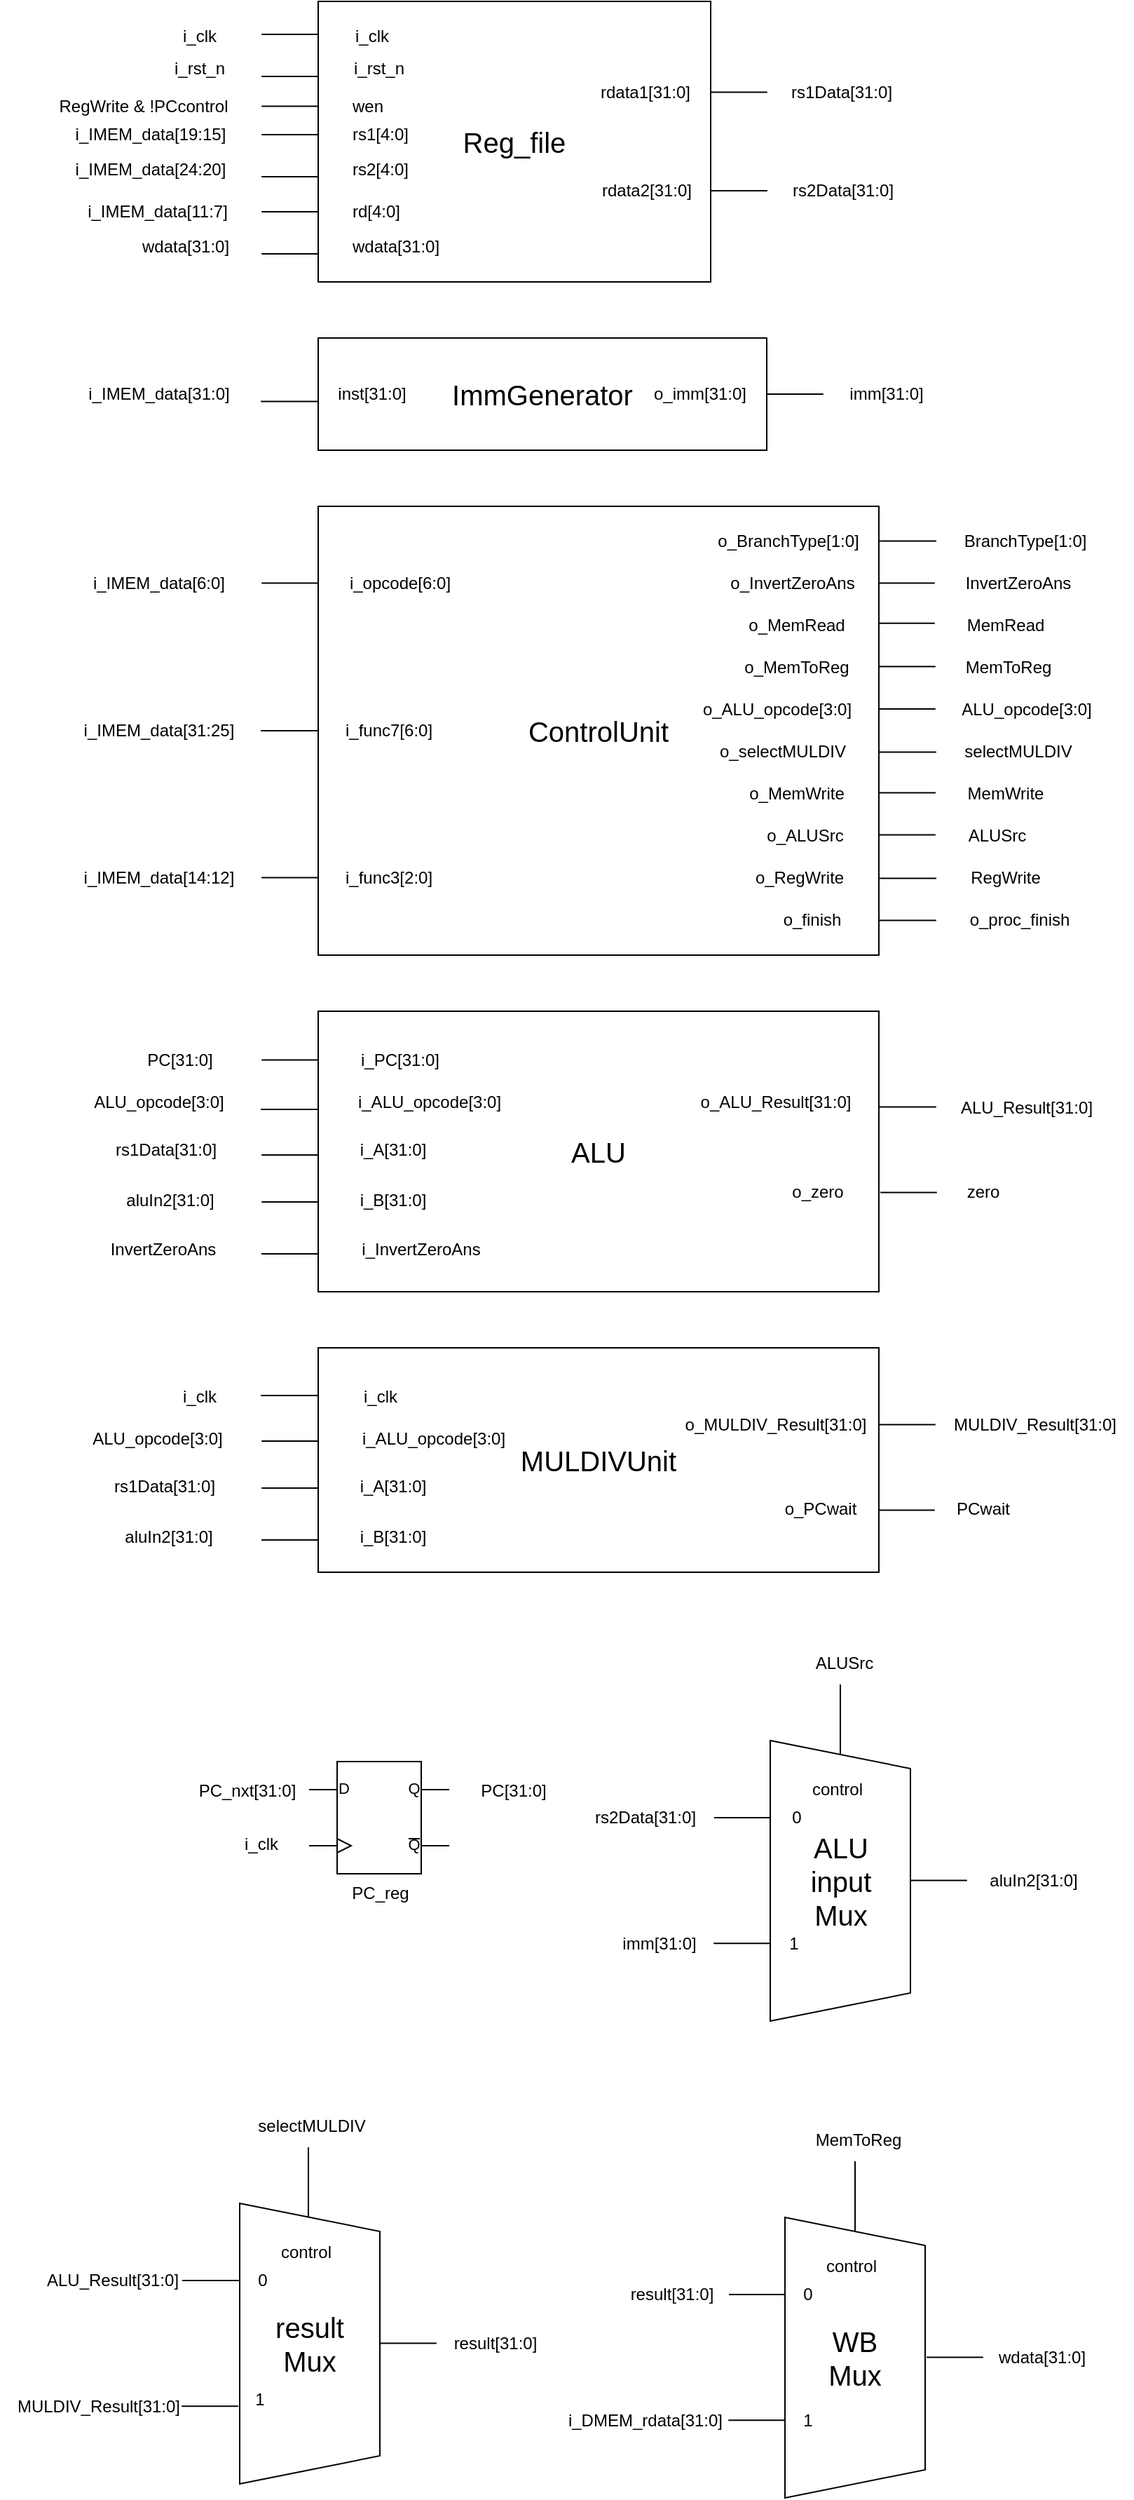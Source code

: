 <mxfile>
    <diagram id="6CN97fndr2B2FgyZ28Jm" name="Page-1">
        <mxGraphModel dx="984" dy="701" grid="1" gridSize="10" guides="1" tooltips="1" connect="1" arrows="1" fold="1" page="1" pageScale="1" pageWidth="850" pageHeight="1100" math="0" shadow="0">
            <root>
                <mxCell id="0"/>
                <mxCell id="1" parent="0"/>
                <mxCell id="2" value="&lt;font style=&quot;font-size: 20px;&quot;&gt;Reg_file&lt;/font&gt;" style="rounded=0;whiteSpace=wrap;html=1;fontSize=20;" vertex="1" parent="1">
                    <mxGeometry x="232" y="40" width="280" height="200" as="geometry"/>
                </mxCell>
                <mxCell id="3" value="ImmGenerator" style="rounded=0;whiteSpace=wrap;html=1;fontSize=20;" vertex="1" parent="1">
                    <mxGeometry x="232" y="280" width="320" height="80" as="geometry"/>
                </mxCell>
                <mxCell id="4" value="ControlUnit" style="rounded=0;whiteSpace=wrap;html=1;fontSize=20;" vertex="1" parent="1">
                    <mxGeometry x="232" y="400" width="400" height="320" as="geometry"/>
                </mxCell>
                <mxCell id="12" value="i_clk" style="text;html=1;align=center;verticalAlign=middle;resizable=0;points=[];autosize=1;strokeColor=none;fillColor=none;fontSize=12;" vertex="1" parent="1">
                    <mxGeometry x="245" y="50" width="50" height="30" as="geometry"/>
                </mxCell>
                <mxCell id="13" value="i_rst_n" style="text;html=1;align=center;verticalAlign=middle;resizable=0;points=[];autosize=1;strokeColor=none;fillColor=none;fontSize=12;" vertex="1" parent="1">
                    <mxGeometry x="245" y="73" width="60" height="30" as="geometry"/>
                </mxCell>
                <mxCell id="14" value="wen" style="text;html=1;align=center;verticalAlign=middle;resizable=0;points=[];autosize=1;strokeColor=none;fillColor=none;fontSize=12;" vertex="1" parent="1">
                    <mxGeometry x="242" y="100" width="50" height="30" as="geometry"/>
                </mxCell>
                <mxCell id="15" value="rs1[4:0]" style="text;html=1;align=center;verticalAlign=middle;resizable=0;points=[];autosize=1;strokeColor=none;fillColor=none;fontSize=12;" vertex="1" parent="1">
                    <mxGeometry x="246" y="120" width="60" height="30" as="geometry"/>
                </mxCell>
                <mxCell id="16" value="rs2[4:0]" style="text;html=1;align=center;verticalAlign=middle;resizable=0;points=[];autosize=1;strokeColor=none;fillColor=none;fontSize=12;" vertex="1" parent="1">
                    <mxGeometry x="246" y="145" width="60" height="30" as="geometry"/>
                </mxCell>
                <mxCell id="17" value="wdata[31:0]" style="text;html=1;align=center;verticalAlign=middle;resizable=0;points=[];autosize=1;strokeColor=none;fillColor=none;fontSize=12;" vertex="1" parent="1">
                    <mxGeometry x="242" y="200" width="90" height="30" as="geometry"/>
                </mxCell>
                <mxCell id="18" value="rdata1[31:0]&lt;span style=&quot;color: rgba(0, 0, 0, 0); font-family: monospace; font-size: 0px; text-align: start;&quot;&gt;%3CmxGraphModel%3E%3Croot%3E%3CmxCell%20id%3D%220%22%2F%3E%3CmxCell%20id%3D%221%22%20parent%3D%220%22%2F%3E%3CmxCell%20id%3D%222%22%20value%3D%22wdata%22%20style%3D%22text%3Bhtml%3D1%3Balign%3Dcenter%3BverticalAlign%3Dmiddle%3Bresizable%3D0%3Bpoints%3D%5B%5D%3Bautosize%3D1%3BstrokeColor%3Dnone%3BfillColor%3Dnone%3BfontSize%3D12%3B%22%20vertex%3D%221%22%20parent%3D%221%22%3E%3CmxGeometry%20x%3D%22125%22%20y%3D%22140%22%20width%3D%2260%22%20height%3D%2230%22%20as%3D%22geometry%22%2F%3E%3C%2FmxCell%3E%3C%2Froot%3E%3C%2FmxGraphModel%3E[3&lt;/span&gt;" style="text;html=1;align=center;verticalAlign=middle;resizable=0;points=[];autosize=1;strokeColor=none;fillColor=none;fontSize=12;" vertex="1" parent="1">
                    <mxGeometry x="420" y="90" width="90" height="30" as="geometry"/>
                </mxCell>
                <mxCell id="19" value="rdata2[31:0]&lt;span style=&quot;color: rgba(0, 0, 0, 0); font-family: monospace; font-size: 0px; text-align: start;&quot;&gt;%3CmxGraphModel%3E%3Croot%3E%3CmxCell%20id%3D%220%22%2F%3E%3CmxCell%20id%3D%221%22%20parent%3D%220%22%2F%3E%3CmxCell%20id%3D%222%22%20value%3D%22wdata%22%20style%3D%22text%3Bhtml%3D1%3Balign%3Dcenter%3BverticalAlign%3Dmiddle%3Bresizable%3D0%3Bpoints%3D%5B%5D%3Bautosize%3D1%3BstrokeColor%3Dnone%3BfillColor%3Dnone%3BfontSize%3D12%3B%22%20vertex%3D%221%22%20parent%3D%221%22%3E%3CmxGeometry%20x%3D%22125%22%20y%3D%22140%22%20width%3D%2260%22%20height%3D%2230%22%20as%3D%22geometry%22%2F%3E%3C%2FmxCell%3E%3C%2Froot%3E%3C%2FmxGraphModel%3E[&lt;/span&gt;" style="text;html=1;align=center;verticalAlign=middle;resizable=0;points=[];autosize=1;strokeColor=none;fillColor=none;fontSize=12;" vertex="1" parent="1">
                    <mxGeometry x="421" y="160" width="90" height="30" as="geometry"/>
                </mxCell>
                <mxCell id="20" value="inst[31:0]" style="text;html=1;align=center;verticalAlign=middle;resizable=0;points=[];autosize=1;strokeColor=none;fillColor=none;fontSize=12;" vertex="1" parent="1">
                    <mxGeometry x="235" y="305" width="70" height="30" as="geometry"/>
                </mxCell>
                <mxCell id="21" value="o_imm[31:0]" style="text;html=1;align=center;verticalAlign=middle;resizable=0;points=[];autosize=1;strokeColor=none;fillColor=none;fontSize=12;" vertex="1" parent="1">
                    <mxGeometry x="459" y="305" width="90" height="30" as="geometry"/>
                </mxCell>
                <mxCell id="22" value="i_opcode[6:0]" style="text;html=1;align=center;verticalAlign=middle;resizable=0;points=[];autosize=1;strokeColor=none;fillColor=none;fontSize=12;" vertex="1" parent="1">
                    <mxGeometry x="240" y="440" width="100" height="30" as="geometry"/>
                </mxCell>
                <mxCell id="23" value="i_func7[6:0]" style="text;html=1;align=center;verticalAlign=middle;resizable=0;points=[];autosize=1;strokeColor=none;fillColor=none;fontSize=12;" vertex="1" parent="1">
                    <mxGeometry x="237" y="545" width="90" height="30" as="geometry"/>
                </mxCell>
                <mxCell id="24" value="i_func3[2:0]" style="text;html=1;align=center;verticalAlign=middle;resizable=0;points=[];autosize=1;strokeColor=none;fillColor=none;fontSize=12;" vertex="1" parent="1">
                    <mxGeometry x="237" y="650" width="90" height="30" as="geometry"/>
                </mxCell>
                <mxCell id="25" value="o_BranchType[1:0]" style="text;html=1;align=center;verticalAlign=middle;resizable=0;points=[];autosize=1;strokeColor=none;fillColor=none;fontSize=12;" vertex="1" parent="1">
                    <mxGeometry x="507" y="410" width="120" height="30" as="geometry"/>
                </mxCell>
                <mxCell id="26" value="o_InvertZeroAns" style="text;html=1;align=center;verticalAlign=middle;resizable=0;points=[];autosize=1;strokeColor=none;fillColor=none;fontSize=12;" vertex="1" parent="1">
                    <mxGeometry x="515" y="440" width="110" height="30" as="geometry"/>
                </mxCell>
                <mxCell id="27" value="o_MemRead" style="text;html=1;align=center;verticalAlign=middle;resizable=0;points=[];autosize=1;strokeColor=none;fillColor=none;fontSize=12;" vertex="1" parent="1">
                    <mxGeometry x="528" y="470" width="90" height="30" as="geometry"/>
                </mxCell>
                <mxCell id="28" value="o_selectMULDIV" style="text;html=1;align=center;verticalAlign=middle;resizable=0;points=[];autosize=1;strokeColor=none;fillColor=none;fontSize=12;" vertex="1" parent="1">
                    <mxGeometry x="508" y="560" width="110" height="30" as="geometry"/>
                </mxCell>
                <mxCell id="29" value="o_MemToReg" style="text;html=1;align=center;verticalAlign=middle;resizable=0;points=[];autosize=1;strokeColor=none;fillColor=none;fontSize=12;" vertex="1" parent="1">
                    <mxGeometry x="523" y="500" width="100" height="30" as="geometry"/>
                </mxCell>
                <mxCell id="30" value="o_ALU_opcode[3:0]" style="text;html=1;align=center;verticalAlign=middle;resizable=0;points=[];autosize=1;strokeColor=none;fillColor=none;fontSize=12;" vertex="1" parent="1">
                    <mxGeometry x="494" y="530" width="130" height="30" as="geometry"/>
                </mxCell>
                <mxCell id="31" value="rd[4:0]" style="text;html=1;align=center;verticalAlign=middle;resizable=0;points=[];autosize=1;strokeColor=none;fillColor=none;fontSize=12;" vertex="1" parent="1">
                    <mxGeometry x="243" y="175" width="60" height="30" as="geometry"/>
                </mxCell>
                <mxCell id="33" value="o_MemWrite" style="text;html=1;align=center;verticalAlign=middle;resizable=0;points=[];autosize=1;strokeColor=none;fillColor=none;fontSize=12;" vertex="1" parent="1">
                    <mxGeometry x="528" y="590" width="90" height="30" as="geometry"/>
                </mxCell>
                <mxCell id="34" value="o_ALUSrc" style="text;html=1;align=center;verticalAlign=middle;resizable=0;points=[];autosize=1;strokeColor=none;fillColor=none;fontSize=12;" vertex="1" parent="1">
                    <mxGeometry x="539" y="620" width="80" height="30" as="geometry"/>
                </mxCell>
                <mxCell id="35" value="o_RegWrite" style="text;html=1;align=center;verticalAlign=middle;resizable=0;points=[];autosize=1;strokeColor=none;fillColor=none;fontSize=12;" vertex="1" parent="1">
                    <mxGeometry x="530" y="650" width="90" height="30" as="geometry"/>
                </mxCell>
                <mxCell id="36" value="o_finish" style="text;html=1;align=center;verticalAlign=middle;resizable=0;points=[];autosize=1;strokeColor=none;fillColor=none;fontSize=12;" vertex="1" parent="1">
                    <mxGeometry x="554" y="680" width="60" height="30" as="geometry"/>
                </mxCell>
                <mxCell id="37" value="ALU" style="rounded=0;whiteSpace=wrap;html=1;fontSize=20;" vertex="1" parent="1">
                    <mxGeometry x="232" y="760" width="400" height="200" as="geometry"/>
                </mxCell>
                <mxCell id="38" value="i_ALU_opcode[3:0]" style="text;html=1;align=center;verticalAlign=middle;resizable=0;points=[];autosize=1;strokeColor=none;fillColor=none;fontSize=12;" vertex="1" parent="1">
                    <mxGeometry x="246" y="810" width="130" height="30" as="geometry"/>
                </mxCell>
                <mxCell id="42" value="i_InvertZeroAns" style="text;html=1;align=center;verticalAlign=middle;resizable=0;points=[];autosize=1;strokeColor=none;fillColor=none;fontSize=12;" vertex="1" parent="1">
                    <mxGeometry x="250" y="915" width="110" height="30" as="geometry"/>
                </mxCell>
                <mxCell id="46" value="o_ALU_Result[31:0]" style="text;html=1;align=center;verticalAlign=middle;resizable=0;points=[];autosize=1;strokeColor=none;fillColor=none;fontSize=12;" vertex="1" parent="1">
                    <mxGeometry x="493" y="810" width="130" height="30" as="geometry"/>
                </mxCell>
                <mxCell id="50" value="o_zero" style="text;html=1;align=center;verticalAlign=middle;resizable=0;points=[];autosize=1;strokeColor=none;fillColor=none;fontSize=12;" vertex="1" parent="1">
                    <mxGeometry x="558" y="874" width="60" height="30" as="geometry"/>
                </mxCell>
                <mxCell id="51" value="i_PC[31:0]" style="text;html=1;align=center;verticalAlign=middle;resizable=0;points=[];autosize=1;strokeColor=none;fillColor=none;fontSize=12;" vertex="1" parent="1">
                    <mxGeometry x="250" y="780" width="80" height="30" as="geometry"/>
                </mxCell>
                <mxCell id="52" value="i_A[31:0]" style="text;html=1;align=center;verticalAlign=middle;resizable=0;points=[];autosize=1;strokeColor=none;fillColor=none;fontSize=12;" vertex="1" parent="1">
                    <mxGeometry x="250" y="844" width="70" height="30" as="geometry"/>
                </mxCell>
                <mxCell id="53" value="i_B[31:0]" style="text;html=1;align=center;verticalAlign=middle;resizable=0;points=[];autosize=1;strokeColor=none;fillColor=none;fontSize=12;" vertex="1" parent="1">
                    <mxGeometry x="250" y="880" width="70" height="30" as="geometry"/>
                </mxCell>
                <mxCell id="54" value="MULDIVUnit" style="rounded=0;whiteSpace=wrap;html=1;fontSize=20;" vertex="1" parent="1">
                    <mxGeometry x="232" y="1000" width="400" height="160" as="geometry"/>
                </mxCell>
                <mxCell id="55" value="i_ALU_opcode[3:0]" style="text;html=1;align=center;verticalAlign=middle;resizable=0;points=[];autosize=1;strokeColor=none;fillColor=none;fontSize=12;" vertex="1" parent="1">
                    <mxGeometry x="249" y="1050" width="130" height="30" as="geometry"/>
                </mxCell>
                <mxCell id="57" value="o_MULDIV_Result[31:0]" style="text;html=1;align=center;verticalAlign=middle;resizable=0;points=[];autosize=1;strokeColor=none;fillColor=none;fontSize=12;" vertex="1" parent="1">
                    <mxGeometry x="483" y="1040" width="150" height="30" as="geometry"/>
                </mxCell>
                <mxCell id="58" value="o_PCwait" style="text;html=1;align=center;verticalAlign=middle;resizable=0;points=[];autosize=1;strokeColor=none;fillColor=none;fontSize=12;" vertex="1" parent="1">
                    <mxGeometry x="555" y="1100" width="70" height="30" as="geometry"/>
                </mxCell>
                <mxCell id="59" value="i_clk" style="text;html=1;align=center;verticalAlign=middle;resizable=0;points=[];autosize=1;strokeColor=none;fillColor=none;fontSize=12;" vertex="1" parent="1">
                    <mxGeometry x="251" y="1020" width="50" height="30" as="geometry"/>
                </mxCell>
                <mxCell id="60" value="i_A[31:0]" style="text;html=1;align=center;verticalAlign=middle;resizable=0;points=[];autosize=1;strokeColor=none;fillColor=none;fontSize=12;" vertex="1" parent="1">
                    <mxGeometry x="250" y="1084" width="70" height="30" as="geometry"/>
                </mxCell>
                <mxCell id="61" value="i_B[31:0]" style="text;html=1;align=center;verticalAlign=middle;resizable=0;points=[];autosize=1;strokeColor=none;fillColor=none;fontSize=12;" vertex="1" parent="1">
                    <mxGeometry x="250" y="1120" width="70" height="30" as="geometry"/>
                </mxCell>
                <mxCell id="62" value="i_clk" style="text;html=1;align=center;verticalAlign=middle;resizable=0;points=[];autosize=1;strokeColor=none;fillColor=none;fontSize=12;" vertex="1" parent="1">
                    <mxGeometry x="122" y="50" width="50" height="30" as="geometry"/>
                </mxCell>
                <mxCell id="65" value="i_rst_n" style="text;html=1;align=center;verticalAlign=middle;resizable=0;points=[];autosize=1;strokeColor=none;fillColor=none;fontSize=12;" vertex="1" parent="1">
                    <mxGeometry x="117" y="73" width="60" height="30" as="geometry"/>
                </mxCell>
                <mxCell id="67" value="RegWrite &amp;amp; !PCcontrol" style="text;html=1;align=center;verticalAlign=middle;resizable=0;points=[];autosize=1;strokeColor=none;fillColor=none;fontSize=12;" vertex="1" parent="1">
                    <mxGeometry x="37" y="100" width="140" height="30" as="geometry"/>
                </mxCell>
                <mxCell id="69" value="i_IMEM_data[19:15]" style="text;html=1;align=center;verticalAlign=middle;resizable=0;points=[];autosize=1;strokeColor=none;fillColor=none;fontSize=12;" vertex="1" parent="1">
                    <mxGeometry x="47" y="120" width="130" height="30" as="geometry"/>
                </mxCell>
                <mxCell id="71" value="i_IMEM_data[24:20]" style="text;html=1;align=center;verticalAlign=middle;resizable=0;points=[];autosize=1;strokeColor=none;fillColor=none;fontSize=12;" vertex="1" parent="1">
                    <mxGeometry x="47" y="145" width="130" height="30" as="geometry"/>
                </mxCell>
                <mxCell id="73" value="i_IMEM_data[11:7]" style="text;html=1;align=center;verticalAlign=middle;resizable=0;points=[];autosize=1;strokeColor=none;fillColor=none;fontSize=12;" vertex="1" parent="1">
                    <mxGeometry x="57" y="175" width="120" height="30" as="geometry"/>
                </mxCell>
                <mxCell id="75" value="wdata[31:0]" style="text;html=1;align=center;verticalAlign=middle;resizable=0;points=[];autosize=1;strokeColor=none;fillColor=none;fontSize=12;" vertex="1" parent="1">
                    <mxGeometry x="92" y="200" width="90" height="30" as="geometry"/>
                </mxCell>
                <mxCell id="78" value="rs1Data[31:0]" style="text;html=1;align=center;verticalAlign=middle;resizable=0;points=[];autosize=1;strokeColor=none;fillColor=none;fontSize=12;" vertex="1" parent="1">
                    <mxGeometry x="555" y="90" width="100" height="30" as="geometry"/>
                </mxCell>
                <mxCell id="80" value="rs2Data[31:0]" style="text;html=1;align=center;verticalAlign=middle;resizable=0;points=[];autosize=1;strokeColor=none;fillColor=none;fontSize=12;" vertex="1" parent="1">
                    <mxGeometry x="555.5" y="160" width="100" height="30" as="geometry"/>
                </mxCell>
                <mxCell id="82" value="i_IMEM_data[31:0]" style="text;html=1;align=center;verticalAlign=middle;resizable=0;points=[];autosize=1;strokeColor=none;fillColor=none;fontSize=12;" vertex="1" parent="1">
                    <mxGeometry x="58" y="305" width="120" height="30" as="geometry"/>
                </mxCell>
                <mxCell id="85" value="imm[31:0]" style="text;html=1;align=center;verticalAlign=middle;resizable=0;points=[];autosize=1;strokeColor=none;fillColor=none;fontSize=12;" vertex="1" parent="1">
                    <mxGeometry x="597" y="305" width="80" height="30" as="geometry"/>
                </mxCell>
                <mxCell id="87" value="i_IMEM_data[6:0]" style="text;html=1;align=center;verticalAlign=middle;resizable=0;points=[];autosize=1;strokeColor=none;fillColor=none;fontSize=12;" vertex="1" parent="1">
                    <mxGeometry x="58" y="440" width="120" height="30" as="geometry"/>
                </mxCell>
                <mxCell id="89" value="i_IMEM_data[31:25]" style="text;html=1;align=center;verticalAlign=middle;resizable=0;points=[];autosize=1;strokeColor=none;fillColor=none;fontSize=12;" vertex="1" parent="1">
                    <mxGeometry x="53" y="545" width="130" height="30" as="geometry"/>
                </mxCell>
                <mxCell id="91" value="i_IMEM_data[14:12]" style="text;html=1;align=center;verticalAlign=middle;resizable=0;points=[];autosize=1;strokeColor=none;fillColor=none;fontSize=12;" vertex="1" parent="1">
                    <mxGeometry x="53" y="650" width="130" height="30" as="geometry"/>
                </mxCell>
                <mxCell id="93" value="BranchType[1:0]" style="text;html=1;align=center;verticalAlign=middle;resizable=0;points=[];autosize=1;strokeColor=none;fillColor=none;fontSize=12;" vertex="1" parent="1">
                    <mxGeometry x="681" y="410" width="110" height="30" as="geometry"/>
                </mxCell>
                <mxCell id="95" value="InvertZeroAns" style="text;html=1;align=center;verticalAlign=middle;resizable=0;points=[];autosize=1;strokeColor=none;fillColor=none;fontSize=12;" vertex="1" parent="1">
                    <mxGeometry x="681" y="440" width="100" height="30" as="geometry"/>
                </mxCell>
                <mxCell id="98" value="MemRead" style="text;html=1;align=center;verticalAlign=middle;resizable=0;points=[];autosize=1;strokeColor=none;fillColor=none;fontSize=12;" vertex="1" parent="1">
                    <mxGeometry x="682" y="470" width="80" height="30" as="geometry"/>
                </mxCell>
                <mxCell id="100" value="MemToReg" style="text;html=1;align=center;verticalAlign=middle;resizable=0;points=[];autosize=1;strokeColor=none;fillColor=none;fontSize=12;" vertex="1" parent="1">
                    <mxGeometry x="684" y="500" width="80" height="30" as="geometry"/>
                </mxCell>
                <mxCell id="102" value="ALU_opcode[3:0]" style="text;html=1;align=center;verticalAlign=middle;resizable=0;points=[];autosize=1;strokeColor=none;fillColor=none;fontSize=12;" vertex="1" parent="1">
                    <mxGeometry x="677" y="530" width="120" height="30" as="geometry"/>
                </mxCell>
                <mxCell id="104" value="selectMULDIV" style="text;html=1;align=center;verticalAlign=middle;resizable=0;points=[];autosize=1;strokeColor=none;fillColor=none;fontSize=12;" vertex="1" parent="1">
                    <mxGeometry x="681" y="560" width="100" height="30" as="geometry"/>
                </mxCell>
                <mxCell id="106" value="MemWrite" style="text;html=1;align=center;verticalAlign=middle;resizable=0;points=[];autosize=1;strokeColor=none;fillColor=none;fontSize=12;" vertex="1" parent="1">
                    <mxGeometry x="682" y="590" width="80" height="30" as="geometry"/>
                </mxCell>
                <mxCell id="108" value="ALUSrc" style="text;html=1;align=center;verticalAlign=middle;resizable=0;points=[];autosize=1;strokeColor=none;fillColor=none;fontSize=12;" vertex="1" parent="1">
                    <mxGeometry x="686" y="620" width="60" height="30" as="geometry"/>
                </mxCell>
                <mxCell id="110" value="RegWrite" style="text;html=1;align=center;verticalAlign=middle;resizable=0;points=[];autosize=1;strokeColor=none;fillColor=none;fontSize=12;" vertex="1" parent="1">
                    <mxGeometry x="687" y="650" width="70" height="30" as="geometry"/>
                </mxCell>
                <mxCell id="112" value="o_proc_finish" style="text;html=1;align=center;verticalAlign=middle;resizable=0;points=[];autosize=1;strokeColor=none;fillColor=none;fontSize=12;" vertex="1" parent="1">
                    <mxGeometry x="687" y="680" width="90" height="30" as="geometry"/>
                </mxCell>
                <mxCell id="114" value="PC_reg" style="verticalLabelPosition=bottom;shadow=0;dashed=0;align=center;html=1;verticalAlign=top;shape=mxgraph.electrical.logic_gates.d_type_flip-flop;fontSize=12;" vertex="1" parent="1">
                    <mxGeometry x="225.5" y="1295" width="100" height="80" as="geometry"/>
                </mxCell>
                <mxCell id="116" value="ALU_opcode[3:0]" style="text;html=1;align=center;verticalAlign=middle;resizable=0;points=[];autosize=1;strokeColor=none;fillColor=none;fontSize=12;" vertex="1" parent="1">
                    <mxGeometry x="58" y="810" width="120" height="30" as="geometry"/>
                </mxCell>
                <mxCell id="118" value="rs1Data[31:0]" style="text;html=1;align=center;verticalAlign=middle;resizable=0;points=[];autosize=1;strokeColor=none;fillColor=none;fontSize=12;" vertex="1" parent="1">
                    <mxGeometry x="73" y="844" width="100" height="30" as="geometry"/>
                </mxCell>
                <mxCell id="120" value="aluIn2[31:0]" style="text;html=1;align=center;verticalAlign=middle;resizable=0;points=[];autosize=1;strokeColor=none;fillColor=none;fontSize=12;" vertex="1" parent="1">
                    <mxGeometry x="81" y="880" width="90" height="30" as="geometry"/>
                </mxCell>
                <mxCell id="122" value="InvertZeroAns" style="text;html=1;align=center;verticalAlign=middle;resizable=0;points=[];autosize=1;strokeColor=none;fillColor=none;fontSize=12;" vertex="1" parent="1">
                    <mxGeometry x="71" y="915" width="100" height="30" as="geometry"/>
                </mxCell>
                <mxCell id="125" value="ALU_Result[31:0]" style="text;html=1;align=center;verticalAlign=middle;resizable=0;points=[];autosize=1;strokeColor=none;fillColor=none;fontSize=12;" vertex="1" parent="1">
                    <mxGeometry x="677" y="814" width="120" height="30" as="geometry"/>
                </mxCell>
                <mxCell id="127" value="zero" style="text;html=1;align=center;verticalAlign=middle;resizable=0;points=[];autosize=1;strokeColor=none;fillColor=none;fontSize=12;" vertex="1" parent="1">
                    <mxGeometry x="681" y="874" width="50" height="30" as="geometry"/>
                </mxCell>
                <mxCell id="129" value="MULDIV_Result[31:0]" style="text;html=1;align=center;verticalAlign=middle;resizable=0;points=[];autosize=1;strokeColor=none;fillColor=none;fontSize=12;" vertex="1" parent="1">
                    <mxGeometry x="673" y="1040" width="140" height="30" as="geometry"/>
                </mxCell>
                <mxCell id="131" value="PCwait" style="text;html=1;align=center;verticalAlign=middle;resizable=0;points=[];autosize=1;strokeColor=none;fillColor=none;fontSize=12;" vertex="1" parent="1">
                    <mxGeometry x="676" y="1100" width="60" height="30" as="geometry"/>
                </mxCell>
                <mxCell id="133" value="ALU_opcode[3:0]" style="text;html=1;align=center;verticalAlign=middle;resizable=0;points=[];autosize=1;strokeColor=none;fillColor=none;fontSize=12;" vertex="1" parent="1">
                    <mxGeometry x="57" y="1050" width="120" height="30" as="geometry"/>
                </mxCell>
                <mxCell id="135" value="rs1Data[31:0]" style="text;html=1;align=center;verticalAlign=middle;resizable=0;points=[];autosize=1;strokeColor=none;fillColor=none;fontSize=12;" vertex="1" parent="1">
                    <mxGeometry x="72" y="1084" width="100" height="30" as="geometry"/>
                </mxCell>
                <mxCell id="137" value="aluIn2[31:0]" style="text;html=1;align=center;verticalAlign=middle;resizable=0;points=[];autosize=1;strokeColor=none;fillColor=none;fontSize=12;" vertex="1" parent="1">
                    <mxGeometry x="80" y="1120" width="90" height="30" as="geometry"/>
                </mxCell>
                <mxCell id="138" value="i_clk" style="text;html=1;align=center;verticalAlign=middle;resizable=0;points=[];autosize=1;strokeColor=none;fillColor=none;fontSize=12;" vertex="1" parent="1">
                    <mxGeometry x="122" y="1020" width="50" height="30" as="geometry"/>
                </mxCell>
                <mxCell id="141" value="PC[31:0]" style="text;html=1;align=center;verticalAlign=middle;resizable=0;points=[];autosize=1;strokeColor=none;fillColor=none;fontSize=12;" vertex="1" parent="1">
                    <mxGeometry x="98" y="780" width="70" height="30" as="geometry"/>
                </mxCell>
                <mxCell id="143" value="PC[31:0]" style="text;html=1;align=center;verticalAlign=middle;resizable=0;points=[];autosize=1;strokeColor=none;fillColor=none;fontSize=12;" vertex="1" parent="1">
                    <mxGeometry x="335.5" y="1301" width="70" height="30" as="geometry"/>
                </mxCell>
                <mxCell id="144" value="PC_nxt[31:0]" style="text;html=1;align=center;verticalAlign=middle;resizable=0;points=[];autosize=1;strokeColor=none;fillColor=none;fontSize=12;" vertex="1" parent="1">
                    <mxGeometry x="135.5" y="1301" width="90" height="30" as="geometry"/>
                </mxCell>
                <mxCell id="145" value="i_clk" style="text;html=1;align=center;verticalAlign=middle;resizable=0;points=[];autosize=1;strokeColor=none;fillColor=none;fontSize=12;" vertex="1" parent="1">
                    <mxGeometry x="165.5" y="1339" width="50" height="30" as="geometry"/>
                </mxCell>
                <mxCell id="146" value="&lt;span style=&quot;font-size: 20px;&quot;&gt;ALU&lt;/span&gt;&lt;br style=&quot;font-size: 20px;&quot;&gt;&lt;span style=&quot;font-size: 20px;&quot;&gt;input&lt;/span&gt;&lt;br style=&quot;font-size: 20px;&quot;&gt;&lt;span style=&quot;font-size: 20px;&quot;&gt;Mux&lt;/span&gt;" style="shape=trapezoid;perimeter=trapezoidPerimeter;whiteSpace=wrap;html=1;fixedSize=1;fontSize=20;direction=south;aspect=fixed;" vertex="1" parent="1">
                    <mxGeometry x="554.5" y="1280" width="100" height="200" as="geometry"/>
                </mxCell>
                <mxCell id="147" value="0" style="text;html=1;align=center;verticalAlign=middle;resizable=0;points=[];autosize=1;strokeColor=none;fillColor=none;fontSize=12;" vertex="1" parent="1">
                    <mxGeometry x="557.5" y="1320" width="30" height="30" as="geometry"/>
                </mxCell>
                <mxCell id="148" value="1" style="text;html=1;align=center;verticalAlign=middle;resizable=0;points=[];autosize=1;strokeColor=none;fillColor=none;fontSize=12;" vertex="1" parent="1">
                    <mxGeometry x="555.5" y="1410" width="30" height="30" as="geometry"/>
                </mxCell>
                <mxCell id="149" value="control" style="text;html=1;align=center;verticalAlign=middle;resizable=0;points=[];autosize=1;strokeColor=none;fillColor=none;fontSize=12;" vertex="1" parent="1">
                    <mxGeometry x="571.5" y="1300" width="60" height="30" as="geometry"/>
                </mxCell>
                <mxCell id="150" value="result&lt;br style=&quot;font-size: 20px;&quot;&gt;&lt;span style=&quot;font-size: 20px;&quot;&gt;Mux&lt;/span&gt;" style="shape=trapezoid;perimeter=trapezoidPerimeter;whiteSpace=wrap;html=1;fixedSize=1;fontSize=20;direction=south;aspect=fixed;" vertex="1" parent="1">
                    <mxGeometry x="176" y="1610" width="100" height="200" as="geometry"/>
                </mxCell>
                <mxCell id="151" value="0" style="text;html=1;align=center;verticalAlign=middle;resizable=0;points=[];autosize=1;strokeColor=none;fillColor=none;fontSize=12;" vertex="1" parent="1">
                    <mxGeometry x="177" y="1650" width="30" height="30" as="geometry"/>
                </mxCell>
                <mxCell id="152" value="1" style="text;html=1;align=center;verticalAlign=middle;resizable=0;points=[];autosize=1;strokeColor=none;fillColor=none;fontSize=12;" vertex="1" parent="1">
                    <mxGeometry x="175" y="1735" width="30" height="30" as="geometry"/>
                </mxCell>
                <mxCell id="153" value="control" style="text;html=1;align=center;verticalAlign=middle;resizable=0;points=[];autosize=1;strokeColor=none;fillColor=none;fontSize=12;" vertex="1" parent="1">
                    <mxGeometry x="193" y="1630" width="60" height="30" as="geometry"/>
                </mxCell>
                <mxCell id="154" value="WB&lt;br style=&quot;font-size: 20px;&quot;&gt;&lt;span style=&quot;font-size: 20px;&quot;&gt;Mux&lt;/span&gt;" style="shape=trapezoid;perimeter=trapezoidPerimeter;whiteSpace=wrap;html=1;fixedSize=1;fontSize=20;direction=south;aspect=fixed;" vertex="1" parent="1">
                    <mxGeometry x="565" y="1620" width="100" height="200" as="geometry"/>
                </mxCell>
                <mxCell id="155" value="0" style="text;html=1;align=center;verticalAlign=middle;resizable=0;points=[];autosize=1;strokeColor=none;fillColor=none;fontSize=12;" vertex="1" parent="1">
                    <mxGeometry x="566" y="1660" width="30" height="30" as="geometry"/>
                </mxCell>
                <mxCell id="156" value="1" style="text;html=1;align=center;verticalAlign=middle;resizable=0;points=[];autosize=1;strokeColor=none;fillColor=none;fontSize=12;" vertex="1" parent="1">
                    <mxGeometry x="566" y="1750" width="30" height="30" as="geometry"/>
                </mxCell>
                <mxCell id="157" value="control" style="text;html=1;align=center;verticalAlign=middle;resizable=0;points=[];autosize=1;strokeColor=none;fillColor=none;fontSize=12;" vertex="1" parent="1">
                    <mxGeometry x="582" y="1640" width="60" height="30" as="geometry"/>
                </mxCell>
                <mxCell id="159" value="ALUSrc" style="text;html=1;align=center;verticalAlign=middle;resizable=0;points=[];autosize=1;strokeColor=none;fillColor=none;fontSize=12;" vertex="1" parent="1">
                    <mxGeometry x="576.5" y="1210" width="60" height="30" as="geometry"/>
                </mxCell>
                <mxCell id="161" value="" style="endArrow=none;html=1;fontSize=20;exitX=0;exitY=0.5;exitDx=0;exitDy=0;" edge="1" parent="1" source="146">
                    <mxGeometry width="50" height="50" relative="1" as="geometry">
                        <mxPoint x="634.5" y="1320" as="sourcePoint"/>
                        <mxPoint x="604.5" y="1240" as="targetPoint"/>
                    </mxGeometry>
                </mxCell>
                <mxCell id="162" value="selectMULDIV" style="text;html=1;align=center;verticalAlign=middle;resizable=0;points=[];autosize=1;strokeColor=none;fillColor=none;fontSize=12;" vertex="1" parent="1">
                    <mxGeometry x="177" y="1540" width="100" height="30" as="geometry"/>
                </mxCell>
                <mxCell id="163" value="" style="endArrow=none;html=1;fontSize=20;exitX=0;exitY=0.5;exitDx=0;exitDy=0;" edge="1" parent="1">
                    <mxGeometry width="50" height="50" relative="1" as="geometry">
                        <mxPoint x="225.0" y="1620.0" as="sourcePoint"/>
                        <mxPoint x="225.0" y="1570.0" as="targetPoint"/>
                    </mxGeometry>
                </mxCell>
                <mxCell id="164" value="MemToReg" style="text;html=1;align=center;verticalAlign=middle;resizable=0;points=[];autosize=1;strokeColor=none;fillColor=none;fontSize=12;" vertex="1" parent="1">
                    <mxGeometry x="577" y="1550" width="80" height="30" as="geometry"/>
                </mxCell>
                <mxCell id="165" value="" style="endArrow=none;html=1;fontSize=20;exitX=0;exitY=0.5;exitDx=0;exitDy=0;" edge="1" parent="1">
                    <mxGeometry width="50" height="50" relative="1" as="geometry">
                        <mxPoint x="615.0" y="1630.0" as="sourcePoint"/>
                        <mxPoint x="615.0" y="1580.0" as="targetPoint"/>
                    </mxGeometry>
                </mxCell>
                <mxCell id="167" value="aluIn2[31:0]" style="text;html=1;align=center;verticalAlign=middle;resizable=0;points=[];autosize=1;strokeColor=none;fillColor=none;fontSize=12;" vertex="1" parent="1">
                    <mxGeometry x="696.5" y="1365" width="90" height="30" as="geometry"/>
                </mxCell>
                <mxCell id="168" value="rs2Data[31:0]" style="text;html=1;align=center;verticalAlign=middle;resizable=0;points=[];autosize=1;strokeColor=none;fillColor=none;fontSize=12;" vertex="1" parent="1">
                    <mxGeometry x="414.5" y="1320" width="100" height="30" as="geometry"/>
                </mxCell>
                <mxCell id="169" value="imm[31:0]" style="text;html=1;align=center;verticalAlign=middle;resizable=0;points=[];autosize=1;strokeColor=none;fillColor=none;fontSize=12;" vertex="1" parent="1">
                    <mxGeometry x="434.5" y="1410" width="80" height="30" as="geometry"/>
                </mxCell>
                <mxCell id="171" value="" style="endArrow=none;html=1;fontSize=20;exitX=0.275;exitY=0.996;exitDx=0;exitDy=0;exitPerimeter=0;" edge="1" parent="1" source="146">
                    <mxGeometry width="50" height="50" relative="1" as="geometry">
                        <mxPoint x="514.5" y="1340" as="sourcePoint"/>
                        <mxPoint x="514.5" y="1335" as="targetPoint"/>
                    </mxGeometry>
                </mxCell>
                <mxCell id="172" value="" style="endArrow=none;html=1;fontSize=20;exitX=0.275;exitY=0.996;exitDx=0;exitDy=0;exitPerimeter=0;" edge="1" parent="1">
                    <mxGeometry width="50" height="50" relative="1" as="geometry">
                        <mxPoint x="554.5" y="1424.66" as="sourcePoint"/>
                        <mxPoint x="514.1" y="1424.66" as="targetPoint"/>
                    </mxGeometry>
                </mxCell>
                <mxCell id="174" value="result[31:0]" style="text;html=1;align=center;verticalAlign=middle;resizable=0;points=[];autosize=1;strokeColor=none;fillColor=none;fontSize=12;" vertex="1" parent="1">
                    <mxGeometry x="318" y="1695" width="80" height="30" as="geometry"/>
                </mxCell>
                <mxCell id="175" value="ALU_Result[31:0]" style="text;html=1;align=center;verticalAlign=middle;resizable=0;points=[];autosize=1;strokeColor=none;fillColor=none;fontSize=12;" vertex="1" parent="1">
                    <mxGeometry x="25" y="1650" width="120" height="30" as="geometry"/>
                </mxCell>
                <mxCell id="176" value="MULDIV_Result[31:0]" style="text;html=1;align=center;verticalAlign=middle;resizable=0;points=[];autosize=1;strokeColor=none;fillColor=none;fontSize=12;" vertex="1" parent="1">
                    <mxGeometry x="5" y="1740" width="140" height="30" as="geometry"/>
                </mxCell>
                <mxCell id="177" value="" style="endArrow=none;html=1;fontSize=20;exitX=0.275;exitY=0.996;exitDx=0;exitDy=0;exitPerimeter=0;" edge="1" parent="1">
                    <mxGeometry width="50" height="50" relative="1" as="geometry">
                        <mxPoint x="175.4" y="1665.0" as="sourcePoint"/>
                        <mxPoint x="135" y="1665.0" as="targetPoint"/>
                    </mxGeometry>
                </mxCell>
                <mxCell id="178" value="" style="endArrow=none;html=1;fontSize=20;exitX=0.275;exitY=0.996;exitDx=0;exitDy=0;exitPerimeter=0;" edge="1" parent="1">
                    <mxGeometry width="50" height="50" relative="1" as="geometry">
                        <mxPoint x="175" y="1754.66" as="sourcePoint"/>
                        <mxPoint x="134.6" y="1754.66" as="targetPoint"/>
                    </mxGeometry>
                </mxCell>
                <mxCell id="179" value="" style="endArrow=none;html=1;fontSize=20;exitX=0.275;exitY=0.996;exitDx=0;exitDy=0;exitPerimeter=0;" edge="1" parent="1">
                    <mxGeometry width="50" height="50" relative="1" as="geometry">
                        <mxPoint x="316.4" y="1709.81" as="sourcePoint"/>
                        <mxPoint x="276" y="1709.81" as="targetPoint"/>
                    </mxGeometry>
                </mxCell>
                <mxCell id="180" value="" style="endArrow=none;html=1;fontSize=20;exitX=0.275;exitY=0.996;exitDx=0;exitDy=0;exitPerimeter=0;" edge="1" parent="1">
                    <mxGeometry width="50" height="50" relative="1" as="geometry">
                        <mxPoint x="694.9" y="1379.81" as="sourcePoint"/>
                        <mxPoint x="654.5" y="1379.81" as="targetPoint"/>
                    </mxGeometry>
                </mxCell>
                <mxCell id="182" value="wdata[31:0]" style="text;html=1;align=center;verticalAlign=middle;resizable=0;points=[];autosize=1;strokeColor=none;fillColor=none;fontSize=12;" vertex="1" parent="1">
                    <mxGeometry x="703" y="1705" width="90" height="30" as="geometry"/>
                </mxCell>
                <mxCell id="183" value="result[31:0]" style="text;html=1;align=center;verticalAlign=middle;resizable=0;points=[];autosize=1;strokeColor=none;fillColor=none;fontSize=12;" vertex="1" parent="1">
                    <mxGeometry x="444" y="1660" width="80" height="30" as="geometry"/>
                </mxCell>
                <mxCell id="184" value="i_DMEM_rdata[31:0]" style="text;html=1;align=center;verticalAlign=middle;resizable=0;points=[];autosize=1;strokeColor=none;fillColor=none;fontSize=12;" vertex="1" parent="1">
                    <mxGeometry x="400" y="1750" width="130" height="30" as="geometry"/>
                </mxCell>
                <mxCell id="185" value="" style="endArrow=none;html=1;fontSize=20;exitX=0.275;exitY=0.996;exitDx=0;exitDy=0;exitPerimeter=0;" edge="1" parent="1">
                    <mxGeometry width="50" height="50" relative="1" as="geometry">
                        <mxPoint x="565.4" y="1675.0" as="sourcePoint"/>
                        <mxPoint x="525" y="1675.0" as="targetPoint"/>
                    </mxGeometry>
                </mxCell>
                <mxCell id="186" value="" style="endArrow=none;html=1;fontSize=20;exitX=0.275;exitY=0.996;exitDx=0;exitDy=0;exitPerimeter=0;" edge="1" parent="1">
                    <mxGeometry width="50" height="50" relative="1" as="geometry">
                        <mxPoint x="565" y="1764.66" as="sourcePoint"/>
                        <mxPoint x="524.6" y="1764.66" as="targetPoint"/>
                    </mxGeometry>
                </mxCell>
                <mxCell id="187" value="" style="endArrow=none;html=1;fontSize=20;exitX=0.275;exitY=0.996;exitDx=0;exitDy=0;exitPerimeter=0;" edge="1" parent="1">
                    <mxGeometry width="50" height="50" relative="1" as="geometry">
                        <mxPoint x="706.4" y="1719.81" as="sourcePoint"/>
                        <mxPoint x="666" y="1719.81" as="targetPoint"/>
                    </mxGeometry>
                </mxCell>
                <mxCell id="188" value="" style="endArrow=none;html=1;fontSize=20;exitX=0.275;exitY=0.996;exitDx=0;exitDy=0;exitPerimeter=0;" edge="1" parent="1">
                    <mxGeometry width="50" height="50" relative="1" as="geometry">
                        <mxPoint x="671.9" y="1115.81" as="sourcePoint"/>
                        <mxPoint x="631.5" y="1115.81" as="targetPoint"/>
                    </mxGeometry>
                </mxCell>
                <mxCell id="189" value="" style="endArrow=none;html=1;fontSize=20;exitX=0.275;exitY=0.996;exitDx=0;exitDy=0;exitPerimeter=0;" edge="1" parent="1">
                    <mxGeometry width="50" height="50" relative="1" as="geometry">
                        <mxPoint x="672.4" y="1054.74" as="sourcePoint"/>
                        <mxPoint x="632" y="1054.74" as="targetPoint"/>
                    </mxGeometry>
                </mxCell>
                <mxCell id="190" value="" style="endArrow=none;html=1;fontSize=20;exitX=0.275;exitY=0.996;exitDx=0;exitDy=0;exitPerimeter=0;" edge="1" parent="1">
                    <mxGeometry width="50" height="50" relative="1" as="geometry">
                        <mxPoint x="673.4" y="889.28" as="sourcePoint"/>
                        <mxPoint x="633" y="889.28" as="targetPoint"/>
                    </mxGeometry>
                </mxCell>
                <mxCell id="191" value="" style="endArrow=none;html=1;fontSize=20;exitX=0.275;exitY=0.996;exitDx=0;exitDy=0;exitPerimeter=0;" edge="1" parent="1">
                    <mxGeometry width="50" height="50" relative="1" as="geometry">
                        <mxPoint x="672.9" y="828.21" as="sourcePoint"/>
                        <mxPoint x="632.5" y="828.21" as="targetPoint"/>
                    </mxGeometry>
                </mxCell>
                <mxCell id="192" value="" style="endArrow=none;html=1;fontSize=20;exitX=0.275;exitY=0.996;exitDx=0;exitDy=0;exitPerimeter=0;" edge="1" parent="1">
                    <mxGeometry width="50" height="50" relative="1" as="geometry">
                        <mxPoint x="672.9" y="695.28" as="sourcePoint"/>
                        <mxPoint x="632.5" y="695.28" as="targetPoint"/>
                    </mxGeometry>
                </mxCell>
                <mxCell id="193" value="" style="endArrow=none;html=1;fontSize=20;exitX=0.275;exitY=0.996;exitDx=0;exitDy=0;exitPerimeter=0;" edge="1" parent="1">
                    <mxGeometry width="50" height="50" relative="1" as="geometry">
                        <mxPoint x="672.4" y="634.21" as="sourcePoint"/>
                        <mxPoint x="632.0" y="634.21" as="targetPoint"/>
                    </mxGeometry>
                </mxCell>
                <mxCell id="194" value="" style="endArrow=none;html=1;fontSize=20;exitX=0.275;exitY=0.996;exitDx=0;exitDy=0;exitPerimeter=0;" edge="1" parent="1">
                    <mxGeometry width="50" height="50" relative="1" as="geometry">
                        <mxPoint x="673.0" y="665.28" as="sourcePoint"/>
                        <mxPoint x="632.6" y="665.28" as="targetPoint"/>
                    </mxGeometry>
                </mxCell>
                <mxCell id="195" value="" style="endArrow=none;html=1;fontSize=20;exitX=0.275;exitY=0.996;exitDx=0;exitDy=0;exitPerimeter=0;" edge="1" parent="1">
                    <mxGeometry width="50" height="50" relative="1" as="geometry">
                        <mxPoint x="672.5" y="604.21" as="sourcePoint"/>
                        <mxPoint x="632.1" y="604.21" as="targetPoint"/>
                    </mxGeometry>
                </mxCell>
                <mxCell id="196" value="" style="endArrow=none;html=1;fontSize=20;exitX=0.275;exitY=0.996;exitDx=0;exitDy=0;exitPerimeter=0;" edge="1" parent="1">
                    <mxGeometry width="50" height="50" relative="1" as="geometry">
                        <mxPoint x="672.9" y="575.28" as="sourcePoint"/>
                        <mxPoint x="632.5" y="575.28" as="targetPoint"/>
                    </mxGeometry>
                </mxCell>
                <mxCell id="197" value="" style="endArrow=none;html=1;fontSize=20;exitX=0.275;exitY=0.996;exitDx=0;exitDy=0;exitPerimeter=0;" edge="1" parent="1">
                    <mxGeometry width="50" height="50" relative="1" as="geometry">
                        <mxPoint x="672.4" y="514.21" as="sourcePoint"/>
                        <mxPoint x="632.0" y="514.21" as="targetPoint"/>
                    </mxGeometry>
                </mxCell>
                <mxCell id="198" value="" style="endArrow=none;html=1;fontSize=20;exitX=0.275;exitY=0.996;exitDx=0;exitDy=0;exitPerimeter=0;" edge="1" parent="1">
                    <mxGeometry width="50" height="50" relative="1" as="geometry">
                        <mxPoint x="672.4" y="544.49" as="sourcePoint"/>
                        <mxPoint x="632.0" y="544.49" as="targetPoint"/>
                    </mxGeometry>
                </mxCell>
                <mxCell id="199" value="" style="endArrow=none;html=1;fontSize=20;exitX=0.275;exitY=0.996;exitDx=0;exitDy=0;exitPerimeter=0;" edge="1" parent="1">
                    <mxGeometry width="50" height="50" relative="1" as="geometry">
                        <mxPoint x="671.9" y="483.42" as="sourcePoint"/>
                        <mxPoint x="631.5" y="483.42" as="targetPoint"/>
                    </mxGeometry>
                </mxCell>
                <mxCell id="200" value="" style="endArrow=none;html=1;fontSize=20;exitX=0.275;exitY=0.996;exitDx=0;exitDy=0;exitPerimeter=0;" edge="1" parent="1">
                    <mxGeometry width="50" height="50" relative="1" as="geometry">
                        <mxPoint x="671.9" y="454.74" as="sourcePoint"/>
                        <mxPoint x="631.5" y="454.74" as="targetPoint"/>
                    </mxGeometry>
                </mxCell>
                <mxCell id="201" value="" style="endArrow=none;html=1;fontSize=20;exitX=0.275;exitY=0.996;exitDx=0;exitDy=0;exitPerimeter=0;" edge="1" parent="1">
                    <mxGeometry width="50" height="50" relative="1" as="geometry">
                        <mxPoint x="673.0" y="424.74" as="sourcePoint"/>
                        <mxPoint x="632.6" y="424.74" as="targetPoint"/>
                    </mxGeometry>
                </mxCell>
                <mxCell id="202" value="" style="endArrow=none;html=1;fontSize=20;exitX=0.275;exitY=0.996;exitDx=0;exitDy=0;exitPerimeter=0;" edge="1" parent="1">
                    <mxGeometry width="50" height="50" relative="1" as="geometry">
                        <mxPoint x="592.4" y="320.0" as="sourcePoint"/>
                        <mxPoint x="552.0" y="320.0" as="targetPoint"/>
                    </mxGeometry>
                </mxCell>
                <mxCell id="203" value="" style="endArrow=none;html=1;fontSize=20;exitX=0.275;exitY=0.996;exitDx=0;exitDy=0;exitPerimeter=0;" edge="1" parent="1">
                    <mxGeometry width="50" height="50" relative="1" as="geometry">
                        <mxPoint x="552.4" y="175.0" as="sourcePoint"/>
                        <mxPoint x="512" y="175.0" as="targetPoint"/>
                    </mxGeometry>
                </mxCell>
                <mxCell id="204" value="" style="endArrow=none;html=1;fontSize=20;exitX=0.275;exitY=0.996;exitDx=0;exitDy=0;exitPerimeter=0;" edge="1" parent="1">
                    <mxGeometry width="50" height="50" relative="1" as="geometry">
                        <mxPoint x="552.4" y="104.71" as="sourcePoint"/>
                        <mxPoint x="512" y="104.71" as="targetPoint"/>
                    </mxGeometry>
                </mxCell>
                <mxCell id="206" value="" style="endArrow=none;html=1;fontSize=20;exitX=0.275;exitY=0.996;exitDx=0;exitDy=0;exitPerimeter=0;" edge="1" parent="1">
                    <mxGeometry width="50" height="50" relative="1" as="geometry">
                        <mxPoint x="231.9" y="1137" as="sourcePoint"/>
                        <mxPoint x="191.5" y="1137" as="targetPoint"/>
                    </mxGeometry>
                </mxCell>
                <mxCell id="207" value="" style="endArrow=none;html=1;fontSize=20;exitX=0.275;exitY=0.996;exitDx=0;exitDy=0;exitPerimeter=0;" edge="1" parent="1">
                    <mxGeometry width="50" height="50" relative="1" as="geometry">
                        <mxPoint x="232.0" y="1066.49" as="sourcePoint"/>
                        <mxPoint x="191.6" y="1066.49" as="targetPoint"/>
                    </mxGeometry>
                </mxCell>
                <mxCell id="208" value="" style="endArrow=none;html=1;fontSize=20;exitX=0.275;exitY=0.996;exitDx=0;exitDy=0;exitPerimeter=0;" edge="1" parent="1">
                    <mxGeometry width="50" height="50" relative="1" as="geometry">
                        <mxPoint x="232" y="1100" as="sourcePoint"/>
                        <mxPoint x="191.6" y="1100" as="targetPoint"/>
                    </mxGeometry>
                </mxCell>
                <mxCell id="209" value="" style="endArrow=none;html=1;fontSize=20;exitX=0.275;exitY=0.996;exitDx=0;exitDy=0;exitPerimeter=0;" edge="1" parent="1">
                    <mxGeometry width="50" height="50" relative="1" as="geometry">
                        <mxPoint x="231.5" y="1034.03" as="sourcePoint"/>
                        <mxPoint x="191.1" y="1034.03" as="targetPoint"/>
                    </mxGeometry>
                </mxCell>
                <mxCell id="210" value="" style="endArrow=none;html=1;fontSize=20;exitX=0.275;exitY=0.996;exitDx=0;exitDy=0;exitPerimeter=0;" edge="1" parent="1">
                    <mxGeometry width="50" height="50" relative="1" as="geometry">
                        <mxPoint x="231.9" y="932.97" as="sourcePoint"/>
                        <mxPoint x="191.5" y="932.97" as="targetPoint"/>
                    </mxGeometry>
                </mxCell>
                <mxCell id="211" value="" style="endArrow=none;html=1;fontSize=20;exitX=0.275;exitY=0.996;exitDx=0;exitDy=0;exitPerimeter=0;" edge="1" parent="1">
                    <mxGeometry width="50" height="50" relative="1" as="geometry">
                        <mxPoint x="232.0" y="862.46" as="sourcePoint"/>
                        <mxPoint x="191.6" y="862.46" as="targetPoint"/>
                    </mxGeometry>
                </mxCell>
                <mxCell id="212" value="" style="endArrow=none;html=1;fontSize=20;exitX=0.275;exitY=0.996;exitDx=0;exitDy=0;exitPerimeter=0;" edge="1" parent="1">
                    <mxGeometry width="50" height="50" relative="1" as="geometry">
                        <mxPoint x="232" y="895.97" as="sourcePoint"/>
                        <mxPoint x="191.6" y="895.97" as="targetPoint"/>
                    </mxGeometry>
                </mxCell>
                <mxCell id="213" value="" style="endArrow=none;html=1;fontSize=20;exitX=0.275;exitY=0.996;exitDx=0;exitDy=0;exitPerimeter=0;" edge="1" parent="1">
                    <mxGeometry width="50" height="50" relative="1" as="geometry">
                        <mxPoint x="231.5" y="830" as="sourcePoint"/>
                        <mxPoint x="191.1" y="830" as="targetPoint"/>
                    </mxGeometry>
                </mxCell>
                <mxCell id="214" value="" style="endArrow=none;html=1;fontSize=20;exitX=0.275;exitY=0.996;exitDx=0;exitDy=0;exitPerimeter=0;" edge="1" parent="1">
                    <mxGeometry width="50" height="50" relative="1" as="geometry">
                        <mxPoint x="232.0" y="794.74" as="sourcePoint"/>
                        <mxPoint x="191.6" y="794.74" as="targetPoint"/>
                    </mxGeometry>
                </mxCell>
                <mxCell id="215" value="" style="endArrow=none;html=1;fontSize=20;exitX=0.275;exitY=0.996;exitDx=0;exitDy=0;exitPerimeter=0;" edge="1" parent="1">
                    <mxGeometry width="50" height="50" relative="1" as="geometry">
                        <mxPoint x="232.0" y="454.74" as="sourcePoint"/>
                        <mxPoint x="191.6" y="454.74" as="targetPoint"/>
                    </mxGeometry>
                </mxCell>
                <mxCell id="216" value="" style="endArrow=none;html=1;fontSize=20;exitX=0.275;exitY=0.996;exitDx=0;exitDy=0;exitPerimeter=0;" edge="1" parent="1">
                    <mxGeometry width="50" height="50" relative="1" as="geometry">
                        <mxPoint x="232" y="664.74" as="sourcePoint"/>
                        <mxPoint x="191.6" y="664.74" as="targetPoint"/>
                    </mxGeometry>
                </mxCell>
                <mxCell id="217" value="" style="endArrow=none;html=1;fontSize=20;exitX=0.275;exitY=0.996;exitDx=0;exitDy=0;exitPerimeter=0;" edge="1" parent="1">
                    <mxGeometry width="50" height="50" relative="1" as="geometry">
                        <mxPoint x="231.5" y="560" as="sourcePoint"/>
                        <mxPoint x="191.1" y="560" as="targetPoint"/>
                    </mxGeometry>
                </mxCell>
                <mxCell id="218" value="" style="endArrow=none;html=1;fontSize=20;exitX=0.275;exitY=0.996;exitDx=0;exitDy=0;exitPerimeter=0;" edge="1" parent="1">
                    <mxGeometry width="50" height="50" relative="1" as="geometry">
                        <mxPoint x="232.0" y="220" as="sourcePoint"/>
                        <mxPoint x="191.6" y="220" as="targetPoint"/>
                    </mxGeometry>
                </mxCell>
                <mxCell id="219" value="" style="endArrow=none;html=1;fontSize=20;exitX=0.275;exitY=0.996;exitDx=0;exitDy=0;exitPerimeter=0;" edge="1" parent="1">
                    <mxGeometry width="50" height="50" relative="1" as="geometry">
                        <mxPoint x="231.5" y="325.26" as="sourcePoint"/>
                        <mxPoint x="191.1" y="325.26" as="targetPoint"/>
                    </mxGeometry>
                </mxCell>
                <mxCell id="220" value="" style="endArrow=none;html=1;fontSize=20;exitX=0.275;exitY=0.996;exitDx=0;exitDy=0;exitPerimeter=0;" edge="1" parent="1">
                    <mxGeometry width="50" height="50" relative="1" as="geometry">
                        <mxPoint x="232.0" y="190.0" as="sourcePoint"/>
                        <mxPoint x="191.6" y="190.0" as="targetPoint"/>
                    </mxGeometry>
                </mxCell>
                <mxCell id="221" value="" style="endArrow=none;html=1;fontSize=20;exitX=0.275;exitY=0.996;exitDx=0;exitDy=0;exitPerimeter=0;" edge="1" parent="1">
                    <mxGeometry width="50" height="50" relative="1" as="geometry">
                        <mxPoint x="232.0" y="165.0" as="sourcePoint"/>
                        <mxPoint x="191.6" y="165.0" as="targetPoint"/>
                    </mxGeometry>
                </mxCell>
                <mxCell id="222" value="" style="endArrow=none;html=1;fontSize=20;exitX=0.275;exitY=0.996;exitDx=0;exitDy=0;exitPerimeter=0;" edge="1" parent="1">
                    <mxGeometry width="50" height="50" relative="1" as="geometry">
                        <mxPoint x="232.0" y="135.0" as="sourcePoint"/>
                        <mxPoint x="191.6" y="135.0" as="targetPoint"/>
                    </mxGeometry>
                </mxCell>
                <mxCell id="223" value="" style="endArrow=none;html=1;fontSize=20;exitX=0.275;exitY=0.996;exitDx=0;exitDy=0;exitPerimeter=0;" edge="1" parent="1">
                    <mxGeometry width="50" height="50" relative="1" as="geometry">
                        <mxPoint x="232.0" y="93.49" as="sourcePoint"/>
                        <mxPoint x="191.6" y="93.49" as="targetPoint"/>
                    </mxGeometry>
                </mxCell>
                <mxCell id="224" value="" style="endArrow=none;html=1;fontSize=20;exitX=0.275;exitY=0.996;exitDx=0;exitDy=0;exitPerimeter=0;" edge="1" parent="1">
                    <mxGeometry width="50" height="50" relative="1" as="geometry">
                        <mxPoint x="232.0" y="63.49" as="sourcePoint"/>
                        <mxPoint x="191.6" y="63.49" as="targetPoint"/>
                    </mxGeometry>
                </mxCell>
                <mxCell id="225" value="" style="endArrow=none;html=1;fontSize=20;exitX=0.275;exitY=0.996;exitDx=0;exitDy=0;exitPerimeter=0;" edge="1" parent="1">
                    <mxGeometry width="50" height="50" relative="1" as="geometry">
                        <mxPoint x="232.0" y="114.74" as="sourcePoint"/>
                        <mxPoint x="191.6" y="114.74" as="targetPoint"/>
                    </mxGeometry>
                </mxCell>
            </root>
        </mxGraphModel>
    </diagram>
</mxfile>